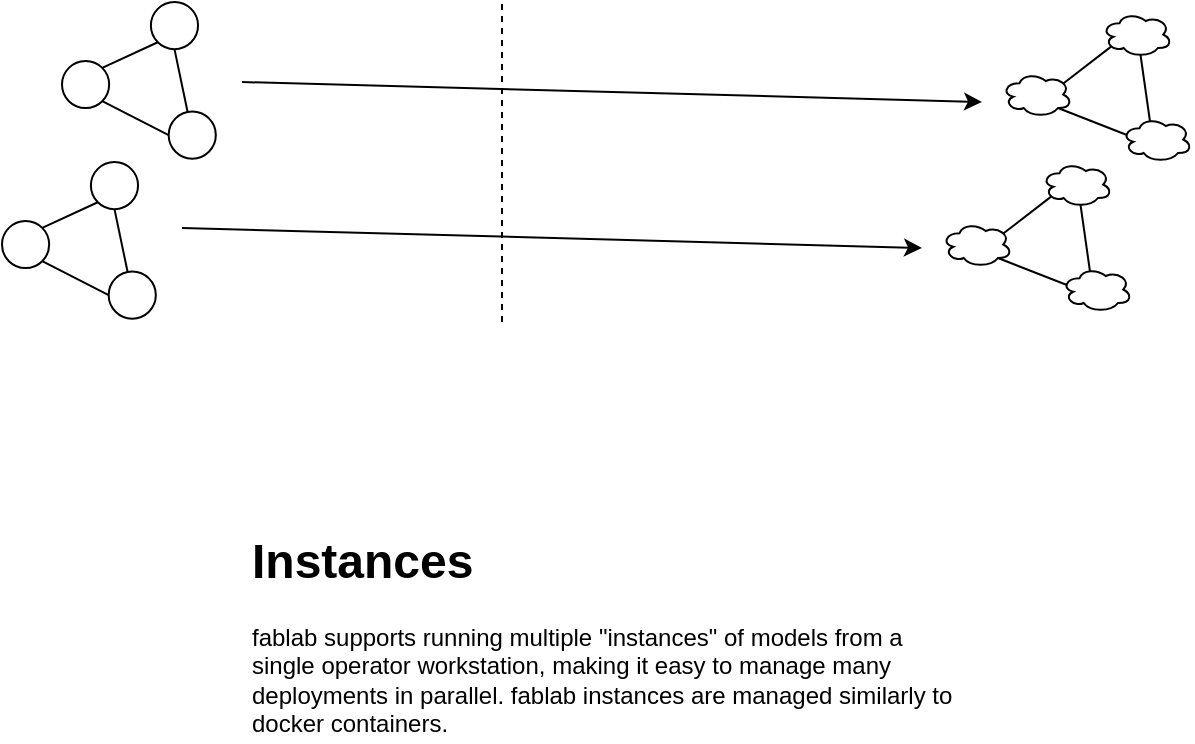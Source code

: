 <mxfile version="13.0.1" type="device"><diagram id="KXkkV9B8q3uqfVLMOjS5" name="Page-1"><mxGraphModel dx="1102" dy="1023" grid="1" gridSize="10" guides="1" tooltips="1" connect="1" arrows="1" fold="1" page="1" pageScale="1" pageWidth="800" pageHeight="450" math="0" shadow="0"><root><mxCell id="0"/><mxCell id="1" parent="0"/><mxCell id="1deCelIfa6eUBW9n5wun-1" value="" style="endArrow=none;dashed=1;html=1;" parent="1" edge="1"><mxGeometry width="50" height="50" relative="1" as="geometry"><mxPoint x="360" y="200" as="sourcePoint"/><mxPoint x="360" y="40" as="targetPoint"/></mxGeometry></mxCell><mxCell id="1deCelIfa6eUBW9n5wun-22" value="&lt;h1&gt;Instances&lt;/h1&gt;&lt;p&gt;fablab supports running multiple &quot;instances&quot; of models from a single operator workstation, making it easy to manage many deployments in parallel. fablab instances are managed similarly to docker containers.&lt;/p&gt;" style="text;html=1;strokeColor=none;fillColor=none;spacing=5;spacingTop=-20;whiteSpace=wrap;overflow=hidden;rounded=0;" parent="1" vertex="1"><mxGeometry x="230" y="300" width="360" height="110" as="geometry"/></mxCell><mxCell id="-RT-EI_-tIlyiXMXIuZT-1" value="" style="group" parent="1" vertex="1" connectable="0"><mxGeometry x="140" y="40" width="80" height="80" as="geometry"/></mxCell><mxCell id="1deCelIfa6eUBW9n5wun-4" value="" style="ellipse;whiteSpace=wrap;html=1;aspect=fixed;fillColor=none;" parent="-RT-EI_-tIlyiXMXIuZT-1" vertex="1"><mxGeometry x="44.444" width="23.579" height="23.579" as="geometry"/></mxCell><mxCell id="1deCelIfa6eUBW9n5wun-5" value="" style="ellipse;whiteSpace=wrap;html=1;aspect=fixed;fillColor=none;" parent="-RT-EI_-tIlyiXMXIuZT-1" vertex="1"><mxGeometry y="29.474" width="23.579" height="23.579" as="geometry"/></mxCell><mxCell id="1deCelIfa6eUBW9n5wun-6" value="" style="ellipse;whiteSpace=wrap;html=1;aspect=fixed;fillColor=none;" parent="-RT-EI_-tIlyiXMXIuZT-1" vertex="1"><mxGeometry x="53.333" y="54.737" width="23.579" height="23.579" as="geometry"/></mxCell><mxCell id="1deCelIfa6eUBW9n5wun-7" value="" style="endArrow=none;html=1;entryX=0;entryY=1;entryDx=0;entryDy=0;exitX=1;exitY=0;exitDx=0;exitDy=0;" parent="-RT-EI_-tIlyiXMXIuZT-1" source="1deCelIfa6eUBW9n5wun-5" target="1deCelIfa6eUBW9n5wun-4" edge="1"><mxGeometry width="50" height="50" relative="1" as="geometry"><mxPoint x="8.889" y="143.158" as="sourcePoint"/><mxPoint x="53.333" y="101.053" as="targetPoint"/></mxGeometry></mxCell><mxCell id="1deCelIfa6eUBW9n5wun-8" value="" style="endArrow=none;html=1;entryX=1;entryY=1;entryDx=0;entryDy=0;exitX=0;exitY=0.5;exitDx=0;exitDy=0;" parent="-RT-EI_-tIlyiXMXIuZT-1" source="1deCelIfa6eUBW9n5wun-6" target="1deCelIfa6eUBW9n5wun-5" edge="1"><mxGeometry width="50" height="50" relative="1" as="geometry"><mxPoint x="17.778" y="218.947" as="sourcePoint"/><mxPoint x="62.222" y="176.842" as="targetPoint"/></mxGeometry></mxCell><mxCell id="1deCelIfa6eUBW9n5wun-9" value="" style="endArrow=none;html=1;entryX=0.5;entryY=1;entryDx=0;entryDy=0;" parent="-RT-EI_-tIlyiXMXIuZT-1" source="1deCelIfa6eUBW9n5wun-6" target="1deCelIfa6eUBW9n5wun-4" edge="1"><mxGeometry width="50" height="50" relative="1" as="geometry"><mxPoint x="44.444" y="193.684" as="sourcePoint"/><mxPoint x="88.889" y="151.579" as="targetPoint"/></mxGeometry></mxCell><mxCell id="KBb0IhPEp3q1r8wTrCDf-1" value="" style="group" parent="1" vertex="1" connectable="0"><mxGeometry x="610" y="45" width="95" height="75" as="geometry"/></mxCell><mxCell id="1deCelIfa6eUBW9n5wun-15" value="" style="ellipse;shape=cloud;whiteSpace=wrap;html=1;fillColor=none;" parent="KBb0IhPEp3q1r8wTrCDf-1" vertex="1"><mxGeometry x="50" width="35" height="22.5" as="geometry"/></mxCell><mxCell id="1deCelIfa6eUBW9n5wun-16" value="" style="ellipse;shape=cloud;whiteSpace=wrap;html=1;fillColor=none;" parent="KBb0IhPEp3q1r8wTrCDf-1" vertex="1"><mxGeometry y="30" width="35" height="22.5" as="geometry"/></mxCell><mxCell id="1deCelIfa6eUBW9n5wun-17" value="" style="ellipse;shape=cloud;whiteSpace=wrap;html=1;fillColor=none;" parent="KBb0IhPEp3q1r8wTrCDf-1" vertex="1"><mxGeometry x="60" y="52.5" width="35" height="22.5" as="geometry"/></mxCell><mxCell id="1deCelIfa6eUBW9n5wun-18" value="" style="endArrow=none;html=1;entryX=0.13;entryY=0.77;entryDx=0;entryDy=0;entryPerimeter=0;exitX=0.88;exitY=0.25;exitDx=0;exitDy=0;exitPerimeter=0;" parent="KBb0IhPEp3q1r8wTrCDf-1" source="1deCelIfa6eUBW9n5wun-16" target="1deCelIfa6eUBW9n5wun-15" edge="1"><mxGeometry width="50" height="50" relative="1" as="geometry"><mxPoint x="15" y="117.5" as="sourcePoint"/><mxPoint x="40" y="92.5" as="targetPoint"/></mxGeometry></mxCell><mxCell id="1deCelIfa6eUBW9n5wun-20" value="" style="endArrow=none;html=1;strokeColor=#000000;entryX=0.55;entryY=0.95;entryDx=0;entryDy=0;entryPerimeter=0;exitX=0.4;exitY=0.1;exitDx=0;exitDy=0;exitPerimeter=0;" parent="KBb0IhPEp3q1r8wTrCDf-1" source="1deCelIfa6eUBW9n5wun-17" target="1deCelIfa6eUBW9n5wun-15" edge="1"><mxGeometry width="50" height="50" relative="1" as="geometry"><mxPoint x="-25" y="132.5" as="sourcePoint"/><mxPoint y="107.5" as="targetPoint"/></mxGeometry></mxCell><mxCell id="1deCelIfa6eUBW9n5wun-21" value="" style="endArrow=none;html=1;strokeColor=#000000;entryX=0.8;entryY=0.8;entryDx=0;entryDy=0;entryPerimeter=0;exitX=0.07;exitY=0.4;exitDx=0;exitDy=0;exitPerimeter=0;" parent="KBb0IhPEp3q1r8wTrCDf-1" source="1deCelIfa6eUBW9n5wun-17" target="1deCelIfa6eUBW9n5wun-16" edge="1"><mxGeometry width="50" height="50" relative="1" as="geometry"><mxPoint x="-75" y="162.5" as="sourcePoint"/><mxPoint x="-50" y="137.5" as="targetPoint"/></mxGeometry></mxCell><mxCell id="KBb0IhPEp3q1r8wTrCDf-6" value="" style="group" parent="1" vertex="1" connectable="0"><mxGeometry x="110" y="120" width="80" height="80" as="geometry"/></mxCell><mxCell id="KBb0IhPEp3q1r8wTrCDf-7" value="" style="ellipse;whiteSpace=wrap;html=1;aspect=fixed;fillColor=none;" parent="KBb0IhPEp3q1r8wTrCDf-6" vertex="1"><mxGeometry x="44.444" width="23.579" height="23.579" as="geometry"/></mxCell><mxCell id="KBb0IhPEp3q1r8wTrCDf-8" value="" style="ellipse;whiteSpace=wrap;html=1;aspect=fixed;fillColor=none;" parent="KBb0IhPEp3q1r8wTrCDf-6" vertex="1"><mxGeometry y="29.474" width="23.579" height="23.579" as="geometry"/></mxCell><mxCell id="KBb0IhPEp3q1r8wTrCDf-9" value="" style="ellipse;whiteSpace=wrap;html=1;aspect=fixed;fillColor=none;" parent="KBb0IhPEp3q1r8wTrCDf-6" vertex="1"><mxGeometry x="53.333" y="54.737" width="23.579" height="23.579" as="geometry"/></mxCell><mxCell id="KBb0IhPEp3q1r8wTrCDf-10" value="" style="endArrow=none;html=1;entryX=0;entryY=1;entryDx=0;entryDy=0;exitX=1;exitY=0;exitDx=0;exitDy=0;" parent="KBb0IhPEp3q1r8wTrCDf-6" source="KBb0IhPEp3q1r8wTrCDf-8" target="KBb0IhPEp3q1r8wTrCDf-7" edge="1"><mxGeometry width="50" height="50" relative="1" as="geometry"><mxPoint x="8.889" y="143.158" as="sourcePoint"/><mxPoint x="53.333" y="101.053" as="targetPoint"/></mxGeometry></mxCell><mxCell id="KBb0IhPEp3q1r8wTrCDf-11" value="" style="endArrow=none;html=1;entryX=1;entryY=1;entryDx=0;entryDy=0;exitX=0;exitY=0.5;exitDx=0;exitDy=0;" parent="KBb0IhPEp3q1r8wTrCDf-6" source="KBb0IhPEp3q1r8wTrCDf-9" target="KBb0IhPEp3q1r8wTrCDf-8" edge="1"><mxGeometry width="50" height="50" relative="1" as="geometry"><mxPoint x="17.778" y="218.947" as="sourcePoint"/><mxPoint x="62.222" y="176.842" as="targetPoint"/></mxGeometry></mxCell><mxCell id="KBb0IhPEp3q1r8wTrCDf-12" value="" style="endArrow=none;html=1;entryX=0.5;entryY=1;entryDx=0;entryDy=0;" parent="KBb0IhPEp3q1r8wTrCDf-6" source="KBb0IhPEp3q1r8wTrCDf-9" target="KBb0IhPEp3q1r8wTrCDf-7" edge="1"><mxGeometry width="50" height="50" relative="1" as="geometry"><mxPoint x="44.444" y="193.684" as="sourcePoint"/><mxPoint x="88.889" y="151.579" as="targetPoint"/></mxGeometry></mxCell><mxCell id="KBb0IhPEp3q1r8wTrCDf-13" value="" style="group" parent="1" vertex="1" connectable="0"><mxGeometry x="580" y="120" width="95" height="75" as="geometry"/></mxCell><mxCell id="KBb0IhPEp3q1r8wTrCDf-14" value="" style="ellipse;shape=cloud;whiteSpace=wrap;html=1;fillColor=none;" parent="KBb0IhPEp3q1r8wTrCDf-13" vertex="1"><mxGeometry x="50" width="35" height="22.5" as="geometry"/></mxCell><mxCell id="KBb0IhPEp3q1r8wTrCDf-15" value="" style="ellipse;shape=cloud;whiteSpace=wrap;html=1;fillColor=none;" parent="KBb0IhPEp3q1r8wTrCDf-13" vertex="1"><mxGeometry y="30" width="35" height="22.5" as="geometry"/></mxCell><mxCell id="KBb0IhPEp3q1r8wTrCDf-16" value="" style="ellipse;shape=cloud;whiteSpace=wrap;html=1;fillColor=none;" parent="KBb0IhPEp3q1r8wTrCDf-13" vertex="1"><mxGeometry x="60" y="52.5" width="35" height="22.5" as="geometry"/></mxCell><mxCell id="KBb0IhPEp3q1r8wTrCDf-17" value="" style="endArrow=none;html=1;entryX=0.13;entryY=0.77;entryDx=0;entryDy=0;entryPerimeter=0;exitX=0.88;exitY=0.25;exitDx=0;exitDy=0;exitPerimeter=0;" parent="KBb0IhPEp3q1r8wTrCDf-13" source="KBb0IhPEp3q1r8wTrCDf-15" target="KBb0IhPEp3q1r8wTrCDf-14" edge="1"><mxGeometry width="50" height="50" relative="1" as="geometry"><mxPoint x="15" y="117.5" as="sourcePoint"/><mxPoint x="40" y="92.5" as="targetPoint"/></mxGeometry></mxCell><mxCell id="KBb0IhPEp3q1r8wTrCDf-18" value="" style="endArrow=none;html=1;strokeColor=#000000;entryX=0.55;entryY=0.95;entryDx=0;entryDy=0;entryPerimeter=0;exitX=0.4;exitY=0.1;exitDx=0;exitDy=0;exitPerimeter=0;" parent="KBb0IhPEp3q1r8wTrCDf-13" source="KBb0IhPEp3q1r8wTrCDf-16" target="KBb0IhPEp3q1r8wTrCDf-14" edge="1"><mxGeometry width="50" height="50" relative="1" as="geometry"><mxPoint x="-25" y="132.5" as="sourcePoint"/><mxPoint y="107.5" as="targetPoint"/></mxGeometry></mxCell><mxCell id="KBb0IhPEp3q1r8wTrCDf-19" value="" style="endArrow=none;html=1;strokeColor=#000000;entryX=0.8;entryY=0.8;entryDx=0;entryDy=0;entryPerimeter=0;exitX=0.07;exitY=0.4;exitDx=0;exitDy=0;exitPerimeter=0;" parent="KBb0IhPEp3q1r8wTrCDf-13" source="KBb0IhPEp3q1r8wTrCDf-16" target="KBb0IhPEp3q1r8wTrCDf-15" edge="1"><mxGeometry width="50" height="50" relative="1" as="geometry"><mxPoint x="-75" y="162.5" as="sourcePoint"/><mxPoint x="-50" y="137.5" as="targetPoint"/></mxGeometry></mxCell><mxCell id="JeBgLHgavZ5998_Rxmte-1" value="" style="endArrow=classic;html=1;" edge="1" parent="1"><mxGeometry width="50" height="50" relative="1" as="geometry"><mxPoint x="230" y="80" as="sourcePoint"/><mxPoint x="600" y="90" as="targetPoint"/></mxGeometry></mxCell><mxCell id="JeBgLHgavZ5998_Rxmte-2" value="" style="endArrow=classic;html=1;" edge="1" parent="1"><mxGeometry width="50" height="50" relative="1" as="geometry"><mxPoint x="200" y="153" as="sourcePoint"/><mxPoint x="570" y="163" as="targetPoint"/></mxGeometry></mxCell></root></mxGraphModel></diagram></mxfile>